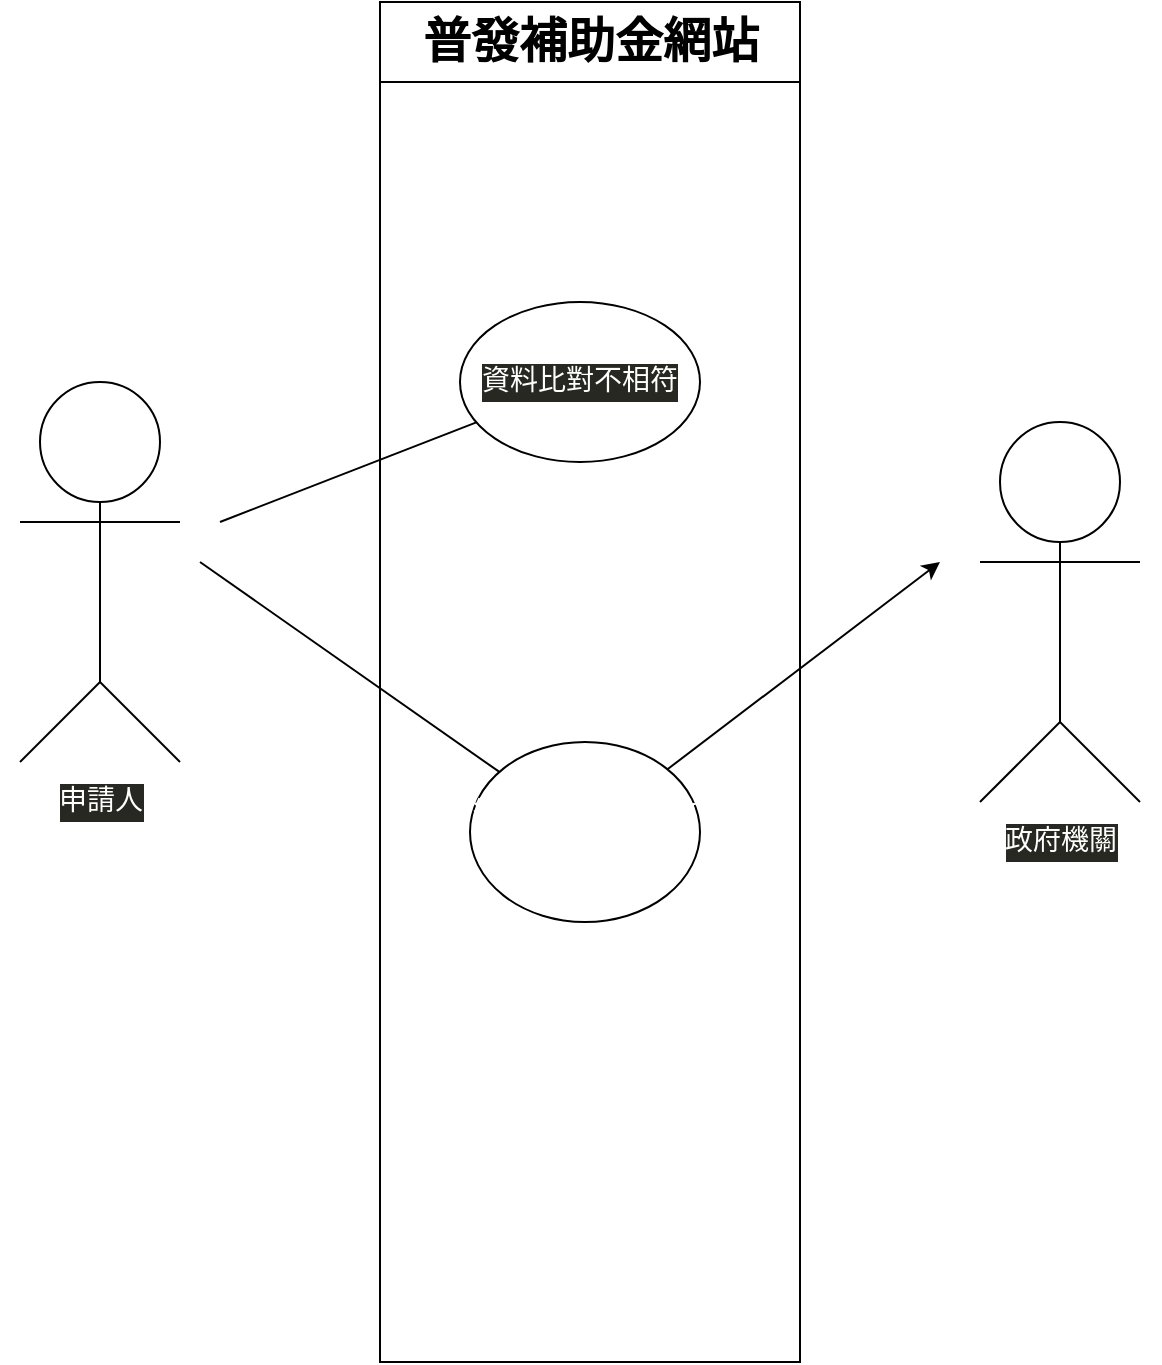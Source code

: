 <mxfile>
    <diagram id="hNDq6XFQzEuojogH3UGv" name="第1頁">
        <mxGraphModel dx="1130" dy="531" grid="1" gridSize="10" guides="1" tooltips="1" connect="1" arrows="1" fold="1" page="1" pageScale="1" pageWidth="827" pageHeight="1169" math="0" shadow="0">
            <root>
                <mxCell id="0"/>
                <mxCell id="1" parent="0"/>
                <mxCell id="2" value="" style="ellipse;whiteSpace=wrap;html=1;aspect=fixed;" vertex="1" parent="1">
                    <mxGeometry x="110" y="250" width="60" height="60" as="geometry"/>
                </mxCell>
                <mxCell id="3" value="" style="endArrow=none;html=1;" edge="1" parent="1">
                    <mxGeometry width="50" height="50" relative="1" as="geometry">
                        <mxPoint x="140" y="400" as="sourcePoint"/>
                        <mxPoint x="140" y="310" as="targetPoint"/>
                    </mxGeometry>
                </mxCell>
                <mxCell id="4" value="" style="endArrow=none;html=1;" edge="1" parent="1">
                    <mxGeometry width="50" height="50" relative="1" as="geometry">
                        <mxPoint x="100" y="320" as="sourcePoint"/>
                        <mxPoint x="180" y="320" as="targetPoint"/>
                    </mxGeometry>
                </mxCell>
                <mxCell id="5" value="" style="endArrow=none;html=1;" edge="1" parent="1">
                    <mxGeometry width="50" height="50" relative="1" as="geometry">
                        <mxPoint x="100" y="440" as="sourcePoint"/>
                        <mxPoint x="140" y="400" as="targetPoint"/>
                    </mxGeometry>
                </mxCell>
                <mxCell id="6" value="" style="endArrow=none;html=1;" edge="1" parent="1">
                    <mxGeometry width="50" height="50" relative="1" as="geometry">
                        <mxPoint x="140" y="400" as="sourcePoint"/>
                        <mxPoint x="180" y="440" as="targetPoint"/>
                    </mxGeometry>
                </mxCell>
                <mxCell id="12" value="" style="ellipse;whiteSpace=wrap;html=1;aspect=fixed;" vertex="1" parent="1">
                    <mxGeometry x="590" y="270" width="60" height="60" as="geometry"/>
                </mxCell>
                <mxCell id="13" value="" style="endArrow=none;html=1;" edge="1" parent="1">
                    <mxGeometry width="50" height="50" relative="1" as="geometry">
                        <mxPoint x="620" y="420" as="sourcePoint"/>
                        <mxPoint x="620" y="330" as="targetPoint"/>
                    </mxGeometry>
                </mxCell>
                <mxCell id="14" value="" style="endArrow=none;html=1;" edge="1" parent="1">
                    <mxGeometry width="50" height="50" relative="1" as="geometry">
                        <mxPoint x="580" y="340" as="sourcePoint"/>
                        <mxPoint x="660" y="340" as="targetPoint"/>
                    </mxGeometry>
                </mxCell>
                <mxCell id="15" value="" style="endArrow=none;html=1;" edge="1" parent="1">
                    <mxGeometry width="50" height="50" relative="1" as="geometry">
                        <mxPoint x="580" y="460" as="sourcePoint"/>
                        <mxPoint x="620" y="420" as="targetPoint"/>
                    </mxGeometry>
                </mxCell>
                <mxCell id="16" value="" style="endArrow=none;html=1;" edge="1" parent="1">
                    <mxGeometry width="50" height="50" relative="1" as="geometry">
                        <mxPoint x="620" y="420" as="sourcePoint"/>
                        <mxPoint x="660" y="460" as="targetPoint"/>
                    </mxGeometry>
                </mxCell>
                <mxCell id="22" value="" style="rounded=0;whiteSpace=wrap;html=1;fillColor=none;" vertex="1" parent="1">
                    <mxGeometry x="280" y="100" width="210" height="640" as="geometry"/>
                </mxCell>
                <mxCell id="23" value="" style="rounded=0;whiteSpace=wrap;html=1;fillColor=none;" vertex="1" parent="1">
                    <mxGeometry x="280" y="60" width="210" height="40" as="geometry"/>
                </mxCell>
                <mxCell id="24" value="普發補助金網站" style="text;strokeColor=none;fillColor=none;html=1;fontSize=24;fontStyle=1;verticalAlign=middle;align=center;" vertex="1" parent="1">
                    <mxGeometry x="335" y="60" width="100" height="40" as="geometry"/>
                </mxCell>
                <mxCell id="26" value="&lt;div style=&quot;color: rgb(204, 204, 204); background-color: rgb(31, 31, 31); font-family: Consolas, &amp;quot;Courier New&amp;quot;, monospace; font-weight: normal; font-size: 14px; line-height: 19px;&quot;&gt;&lt;div style=&quot;color: rgb(167, 219, 247); background-color: rgb(40, 40, 34); line-height: 19px;&quot;&gt;&lt;span style=&quot;color: #ffffff;&quot;&gt;申請人&lt;/span&gt;&lt;/div&gt;&lt;/div&gt;" style="text;strokeColor=none;fillColor=none;html=1;fontSize=24;fontStyle=1;verticalAlign=middle;align=center;" vertex="1" parent="1">
                    <mxGeometry x="90" y="440" width="100" height="40" as="geometry"/>
                </mxCell>
                <mxCell id="28" value="&lt;div style=&quot;color: rgb(204, 204, 204); background-color: rgb(31, 31, 31); font-family: Consolas, &amp;quot;Courier New&amp;quot;, monospace; font-weight: normal; font-size: 14px; line-height: 19px;&quot;&gt;&lt;div style=&quot;color: rgb(167, 219, 247); background-color: rgb(40, 40, 34); line-height: 19px;&quot;&gt;&lt;span style=&quot;color: #ffffff;&quot;&gt;政府機關&lt;/span&gt;&lt;/div&gt;&lt;/div&gt;" style="text;strokeColor=none;fillColor=none;html=1;fontSize=24;fontStyle=1;verticalAlign=middle;align=center;" vertex="1" parent="1">
                    <mxGeometry x="570" y="460" width="100" height="40" as="geometry"/>
                </mxCell>
                <mxCell id="46" style="edgeStyle=none;html=1;endArrow=none;endFill=0;" edge="1" parent="1" source="42">
                    <mxGeometry relative="1" as="geometry">
                        <mxPoint x="200" y="320" as="targetPoint"/>
                    </mxGeometry>
                </mxCell>
                <mxCell id="42" value="&lt;div style=&quot;color: rgb(167, 219, 247); background-color: rgb(40, 40, 34); font-family: Consolas, &amp;quot;Courier New&amp;quot;, monospace; font-size: 14px; line-height: 19px;&quot;&gt;&lt;span style=&quot;color: #ffffff;&quot;&gt;資料比對不相符&lt;/span&gt;&lt;/div&gt;" style="ellipse;whiteSpace=wrap;html=1;" vertex="1" parent="1">
                    <mxGeometry x="320" y="210" width="120" height="80" as="geometry"/>
                </mxCell>
                <mxCell id="45" style="edgeStyle=none;html=1;endArrow=none;endFill=0;" edge="1" parent="1" source="43">
                    <mxGeometry relative="1" as="geometry">
                        <mxPoint x="190" y="340" as="targetPoint"/>
                    </mxGeometry>
                </mxCell>
                <mxCell id="48" style="edgeStyle=none;html=1;endArrow=classic;endFill=1;" edge="1" parent="1" source="43">
                    <mxGeometry relative="1" as="geometry">
                        <mxPoint x="560" y="340" as="targetPoint"/>
                    </mxGeometry>
                </mxCell>
                <mxCell id="43" value="&lt;div style=&quot;color: rgb(167, 219, 247); font-family: Consolas, &amp;quot;Courier New&amp;quot;, monospace; font-size: 14px; line-height: 19px;&quot;&gt;&lt;span style=&quot;color: rgb(255, 255, 255);&quot;&gt;網站不良設計導致使用困難&lt;/span&gt;&lt;/div&gt;" style="ellipse;whiteSpace=wrap;html=1;fillColor=default;" vertex="1" parent="1">
                    <mxGeometry x="325" y="430" width="115" height="90" as="geometry"/>
                </mxCell>
            </root>
        </mxGraphModel>
    </diagram>
    <diagram name="第2頁" id="lArDRjxsn5wtltNeVUzy">
        <mxGraphModel dx="1136" dy="531" grid="1" gridSize="10" guides="1" tooltips="1" connect="1" arrows="1" fold="1" page="1" pageScale="1" pageWidth="827" pageHeight="1169" math="0" shadow="0">
            <root>
                <mxCell id="0"/>
                <mxCell id="1" parent="0"/>
                <mxCell id="6LcdYaiVEfn1aLPraeSz-3" value="" style="group" vertex="1" connectable="0" parent="1">
                    <mxGeometry x="70" y="80" width="100" height="150" as="geometry"/>
                </mxCell>
                <mxCell id="6LcdYaiVEfn1aLPraeSz-1" value="&lt;font style=&quot;font-size: 20px;&quot;&gt;買家&lt;/font&gt;" style="rounded=0;whiteSpace=wrap;html=1;fillColor=none;" vertex="1" parent="6LcdYaiVEfn1aLPraeSz-3">
                    <mxGeometry width="100" height="30" as="geometry"/>
                </mxCell>
                <mxCell id="6LcdYaiVEfn1aLPraeSz-2" value="" style="rounded=0;whiteSpace=wrap;html=1;fontSize=20;fillColor=none;" vertex="1" parent="6LcdYaiVEfn1aLPraeSz-3">
                    <mxGeometry y="30" width="100" height="70" as="geometry"/>
                </mxCell>
                <mxCell id="6LcdYaiVEfn1aLPraeSz-9" value="&lt;font style=&quot;font-size: 14px;&quot;&gt;姓名&lt;/font&gt;" style="text;strokeColor=none;fillColor=none;html=1;fontSize=24;fontStyle=1;verticalAlign=middle;align=center;" vertex="1" parent="6LcdYaiVEfn1aLPraeSz-3">
                    <mxGeometry x="-20" y="30" width="100" height="40" as="geometry"/>
                </mxCell>
                <mxCell id="6LcdYaiVEfn1aLPraeSz-10" value="&lt;font style=&quot;font-size: 14px;&quot;&gt;聯絡方式&lt;/font&gt;" style="text;strokeColor=none;fillColor=none;html=1;fontSize=24;fontStyle=1;verticalAlign=middle;align=center;" vertex="1" parent="6LcdYaiVEfn1aLPraeSz-3">
                    <mxGeometry x="-10" y="55" width="100" height="40" as="geometry"/>
                </mxCell>
                <mxCell id="6LcdYaiVEfn1aLPraeSz-5" value="" style="group" vertex="1" connectable="0" parent="1">
                    <mxGeometry x="280" y="100" width="160" height="150" as="geometry"/>
                </mxCell>
                <mxCell id="6LcdYaiVEfn1aLPraeSz-6" value="&lt;font style=&quot;font-size: 20px;&quot;&gt;預約申請表填寫&lt;/font&gt;" style="rounded=0;whiteSpace=wrap;html=1;fillColor=none;" vertex="1" parent="6LcdYaiVEfn1aLPraeSz-5">
                    <mxGeometry y="-20" width="160" height="50" as="geometry"/>
                </mxCell>
                <mxCell id="6LcdYaiVEfn1aLPraeSz-7" value="" style="rounded=0;whiteSpace=wrap;html=1;fontSize=20;fillColor=none;" vertex="1" parent="6LcdYaiVEfn1aLPraeSz-5">
                    <mxGeometry y="30" width="160" height="120" as="geometry"/>
                </mxCell>
                <mxCell id="6LcdYaiVEfn1aLPraeSz-17" value="&lt;font style=&quot;font-size: 14px;&quot;&gt;聯絡方式&lt;/font&gt;" style="text;strokeColor=none;fillColor=none;html=1;fontSize=24;fontStyle=1;verticalAlign=middle;align=center;" vertex="1" parent="6LcdYaiVEfn1aLPraeSz-5">
                    <mxGeometry x="-10" y="55" width="100" height="40" as="geometry"/>
                </mxCell>
                <mxCell id="6LcdYaiVEfn1aLPraeSz-18" value="&lt;font style=&quot;font-size: 14px;&quot;&gt;姓名&lt;/font&gt;" style="text;strokeColor=none;fillColor=none;html=1;fontSize=24;fontStyle=1;verticalAlign=middle;align=center;" vertex="1" parent="6LcdYaiVEfn1aLPraeSz-5">
                    <mxGeometry x="-20" y="30" width="100" height="40" as="geometry"/>
                </mxCell>
                <mxCell id="6LcdYaiVEfn1aLPraeSz-24" value="&lt;font style=&quot;font-size: 14px;&quot;&gt;預約時間&lt;/font&gt;" style="text;strokeColor=none;fillColor=none;html=1;fontSize=24;fontStyle=1;verticalAlign=middle;align=center;" vertex="1" parent="6LcdYaiVEfn1aLPraeSz-5">
                    <mxGeometry x="-10" y="80" width="100" height="40" as="geometry"/>
                </mxCell>
                <mxCell id="6LcdYaiVEfn1aLPraeSz-25" value="&lt;span style=&quot;font-size: 14px;&quot;&gt;申請項目&lt;/span&gt;" style="text;strokeColor=none;fillColor=none;html=1;fontSize=24;fontStyle=1;verticalAlign=middle;align=center;" vertex="1" parent="6LcdYaiVEfn1aLPraeSz-5">
                    <mxGeometry x="-10" y="110" width="100" height="40" as="geometry"/>
                </mxCell>
                <mxCell id="6LcdYaiVEfn1aLPraeSz-34" value="1" style="text;strokeColor=none;fillColor=none;html=1;fontSize=24;fontStyle=1;verticalAlign=middle;align=center;" vertex="1" parent="6LcdYaiVEfn1aLPraeSz-5">
                    <mxGeometry x="-70" width="100" height="40" as="geometry"/>
                </mxCell>
                <mxCell id="6LcdYaiVEfn1aLPraeSz-40" value="" style="triangle;whiteSpace=wrap;html=1;fontSize=15;fillColor=none;" vertex="1" parent="6LcdYaiVEfn1aLPraeSz-5">
                    <mxGeometry x="-40" y="-20" width="20" height="30" as="geometry"/>
                </mxCell>
                <mxCell id="6LcdYaiVEfn1aLPraeSz-11" value="" style="group" vertex="1" connectable="0" parent="1">
                    <mxGeometry x="280" y="350" width="140" height="130" as="geometry"/>
                </mxCell>
                <mxCell id="6LcdYaiVEfn1aLPraeSz-12" value="&lt;font style=&quot;font-size: 20px;&quot;&gt;代銷管理員&lt;/font&gt;" style="rounded=0;whiteSpace=wrap;html=1;fillColor=none;" vertex="1" parent="6LcdYaiVEfn1aLPraeSz-11">
                    <mxGeometry y="-17.333" width="140" height="43.333" as="geometry"/>
                </mxCell>
                <mxCell id="6LcdYaiVEfn1aLPraeSz-13" value="" style="rounded=0;whiteSpace=wrap;html=1;fontSize=20;fillColor=none;" vertex="1" parent="6LcdYaiVEfn1aLPraeSz-11">
                    <mxGeometry y="26" width="140" height="104" as="geometry"/>
                </mxCell>
                <mxCell id="6LcdYaiVEfn1aLPraeSz-26" value="&lt;font style=&quot;font-size: 14px;&quot;&gt;姓名&lt;/font&gt;" style="text;strokeColor=none;fillColor=none;html=1;fontSize=24;fontStyle=1;verticalAlign=middle;align=center;" vertex="1" parent="6LcdYaiVEfn1aLPraeSz-11">
                    <mxGeometry x="-8.75" y="26" width="87.5" height="34.667" as="geometry"/>
                </mxCell>
                <mxCell id="6LcdYaiVEfn1aLPraeSz-27" value="&lt;span style=&quot;font-size: 14px;&quot;&gt;聯絡方式&lt;/span&gt;" style="text;strokeColor=none;fillColor=none;html=1;fontSize=24;fontStyle=1;verticalAlign=middle;align=center;" vertex="1" parent="6LcdYaiVEfn1aLPraeSz-11">
                    <mxGeometry y="52" width="87.5" height="34.667" as="geometry"/>
                </mxCell>
                <mxCell id="6LcdYaiVEfn1aLPraeSz-28" value="&lt;span style=&quot;font-size: 14px;&quot;&gt;審核狀態&lt;/span&gt;" style="text;strokeColor=none;fillColor=none;html=1;fontSize=24;fontStyle=1;verticalAlign=middle;align=center;" vertex="1" parent="6LcdYaiVEfn1aLPraeSz-11">
                    <mxGeometry y="78" width="87.5" height="34.667" as="geometry"/>
                </mxCell>
                <mxCell id="6LcdYaiVEfn1aLPraeSz-14" value="" style="group" vertex="1" connectable="0" parent="1">
                    <mxGeometry x="580" y="370" width="140" height="100" as="geometry"/>
                </mxCell>
                <mxCell id="6LcdYaiVEfn1aLPraeSz-15" value="&lt;font style=&quot;font-size: 20px;&quot;&gt;閒置代銷人員&lt;/font&gt;" style="rounded=0;whiteSpace=wrap;html=1;fillColor=none;" vertex="1" parent="6LcdYaiVEfn1aLPraeSz-14">
                    <mxGeometry y="-13.333" width="140" height="33.333" as="geometry"/>
                </mxCell>
                <mxCell id="6LcdYaiVEfn1aLPraeSz-16" value="" style="rounded=0;whiteSpace=wrap;html=1;fontSize=20;fillColor=none;" vertex="1" parent="6LcdYaiVEfn1aLPraeSz-14">
                    <mxGeometry y="20" width="140" height="80" as="geometry"/>
                </mxCell>
                <mxCell id="6LcdYaiVEfn1aLPraeSz-29" value="&lt;font style=&quot;font-size: 14px;&quot;&gt;姓名&lt;/font&gt;" style="text;strokeColor=none;fillColor=none;html=1;fontSize=24;fontStyle=1;verticalAlign=middle;align=center;" vertex="1" parent="6LcdYaiVEfn1aLPraeSz-14">
                    <mxGeometry x="-8.75" y="26.667" width="87.5" height="26.667" as="geometry"/>
                </mxCell>
                <mxCell id="6LcdYaiVEfn1aLPraeSz-30" value="&lt;span style=&quot;font-size: 14px;&quot;&gt;聯絡方式&lt;/span&gt;" style="text;strokeColor=none;fillColor=none;html=1;fontSize=24;fontStyle=1;verticalAlign=middle;align=center;" vertex="1" parent="6LcdYaiVEfn1aLPraeSz-14">
                    <mxGeometry y="46.667" width="87.5" height="26.667" as="geometry"/>
                </mxCell>
                <mxCell id="6LcdYaiVEfn1aLPraeSz-49" value="1" style="text;strokeColor=none;fillColor=none;html=1;fontSize=24;fontStyle=1;verticalAlign=middle;align=center;" vertex="1" parent="6LcdYaiVEfn1aLPraeSz-14">
                    <mxGeometry x="-60" y="33.33" width="100" height="40" as="geometry"/>
                </mxCell>
                <mxCell id="6LcdYaiVEfn1aLPraeSz-32" value="" style="endArrow=none;html=1;fontSize=14;entryX=0.2;entryY=0.25;entryDx=0;entryDy=0;entryPerimeter=0;" edge="1" parent="1" target="6LcdYaiVEfn1aLPraeSz-18">
                    <mxGeometry width="50" height="50" relative="1" as="geometry">
                        <mxPoint x="170" y="140" as="sourcePoint"/>
                        <mxPoint x="220" y="90" as="targetPoint"/>
                    </mxGeometry>
                </mxCell>
                <mxCell id="6LcdYaiVEfn1aLPraeSz-33" value="1" style="text;strokeColor=none;fillColor=none;html=1;fontSize=24;fontStyle=1;verticalAlign=middle;align=center;" vertex="1" parent="1">
                    <mxGeometry x="140" y="100" width="100" height="40" as="geometry"/>
                </mxCell>
                <mxCell id="6LcdYaiVEfn1aLPraeSz-36" value="" style="endArrow=none;html=1;fontSize=15;" edge="1" parent="1">
                    <mxGeometry width="50" height="50" relative="1" as="geometry">
                        <mxPoint x="360" y="330" as="sourcePoint"/>
                        <mxPoint x="360" y="250" as="targetPoint"/>
                    </mxGeometry>
                </mxCell>
                <mxCell id="6LcdYaiVEfn1aLPraeSz-38" value="1..." style="text;strokeColor=none;fillColor=none;html=1;fontSize=24;fontStyle=1;verticalAlign=middle;align=center;" vertex="1" parent="1">
                    <mxGeometry x="330" y="250" width="100" height="40" as="geometry"/>
                </mxCell>
                <mxCell id="6LcdYaiVEfn1aLPraeSz-39" value="1" style="text;strokeColor=none;fillColor=none;html=1;fontSize=24;fontStyle=1;verticalAlign=middle;align=center;" vertex="1" parent="1">
                    <mxGeometry x="324" y="300" width="100" height="40" as="geometry"/>
                </mxCell>
                <mxCell id="6LcdYaiVEfn1aLPraeSz-35" value="&lt;font style=&quot;font-size: 15px;&quot;&gt;填寫&lt;/font&gt;" style="text;strokeColor=none;fillColor=none;html=1;fontSize=24;fontStyle=1;verticalAlign=middle;align=center;" vertex="1" parent="1">
                    <mxGeometry x="190" y="80" width="60" height="30" as="geometry"/>
                </mxCell>
                <mxCell id="6LcdYaiVEfn1aLPraeSz-44" value="&lt;font style=&quot;font-size: 15px;&quot;&gt;審核&lt;/font&gt;" style="text;strokeColor=none;fillColor=none;html=1;fontSize=24;fontStyle=1;verticalAlign=middle;align=center;" vertex="1" parent="1">
                    <mxGeometry x="380" y="290" width="60" height="30" as="geometry"/>
                </mxCell>
                <mxCell id="6LcdYaiVEfn1aLPraeSz-43" value="" style="triangle;whiteSpace=wrap;html=1;fontSize=15;fillColor=none;rotation=-90;" vertex="1" parent="1">
                    <mxGeometry x="404" y="270" width="20" height="20" as="geometry"/>
                </mxCell>
                <mxCell id="6LcdYaiVEfn1aLPraeSz-47" value="" style="endArrow=none;html=1;fontSize=15;" edge="1" parent="1">
                    <mxGeometry width="50" height="50" relative="1" as="geometry">
                        <mxPoint x="420" y="440" as="sourcePoint"/>
                        <mxPoint x="580" y="440" as="targetPoint"/>
                    </mxGeometry>
                </mxCell>
                <mxCell id="6LcdYaiVEfn1aLPraeSz-48" value="1" style="text;strokeColor=none;fillColor=none;html=1;fontSize=24;fontStyle=1;verticalAlign=middle;align=center;" vertex="1" parent="1">
                    <mxGeometry x="380" y="410" width="100" height="40" as="geometry"/>
                </mxCell>
                <mxCell id="6LcdYaiVEfn1aLPraeSz-50" value="&lt;font style=&quot;font-size: 15px;&quot;&gt;安排&lt;/font&gt;" style="text;strokeColor=none;fillColor=none;html=1;fontSize=24;fontStyle=1;verticalAlign=middle;align=center;" vertex="1" parent="1">
                    <mxGeometry x="490" y="380" width="60" height="30" as="geometry"/>
                </mxCell>
                <mxCell id="6LcdYaiVEfn1aLPraeSz-51" value="" style="triangle;whiteSpace=wrap;html=1;fontSize=15;fillColor=none;" vertex="1" parent="1">
                    <mxGeometry x="540" y="380" width="20" height="30" as="geometry"/>
                </mxCell>
            </root>
        </mxGraphModel>
    </diagram>
</mxfile>